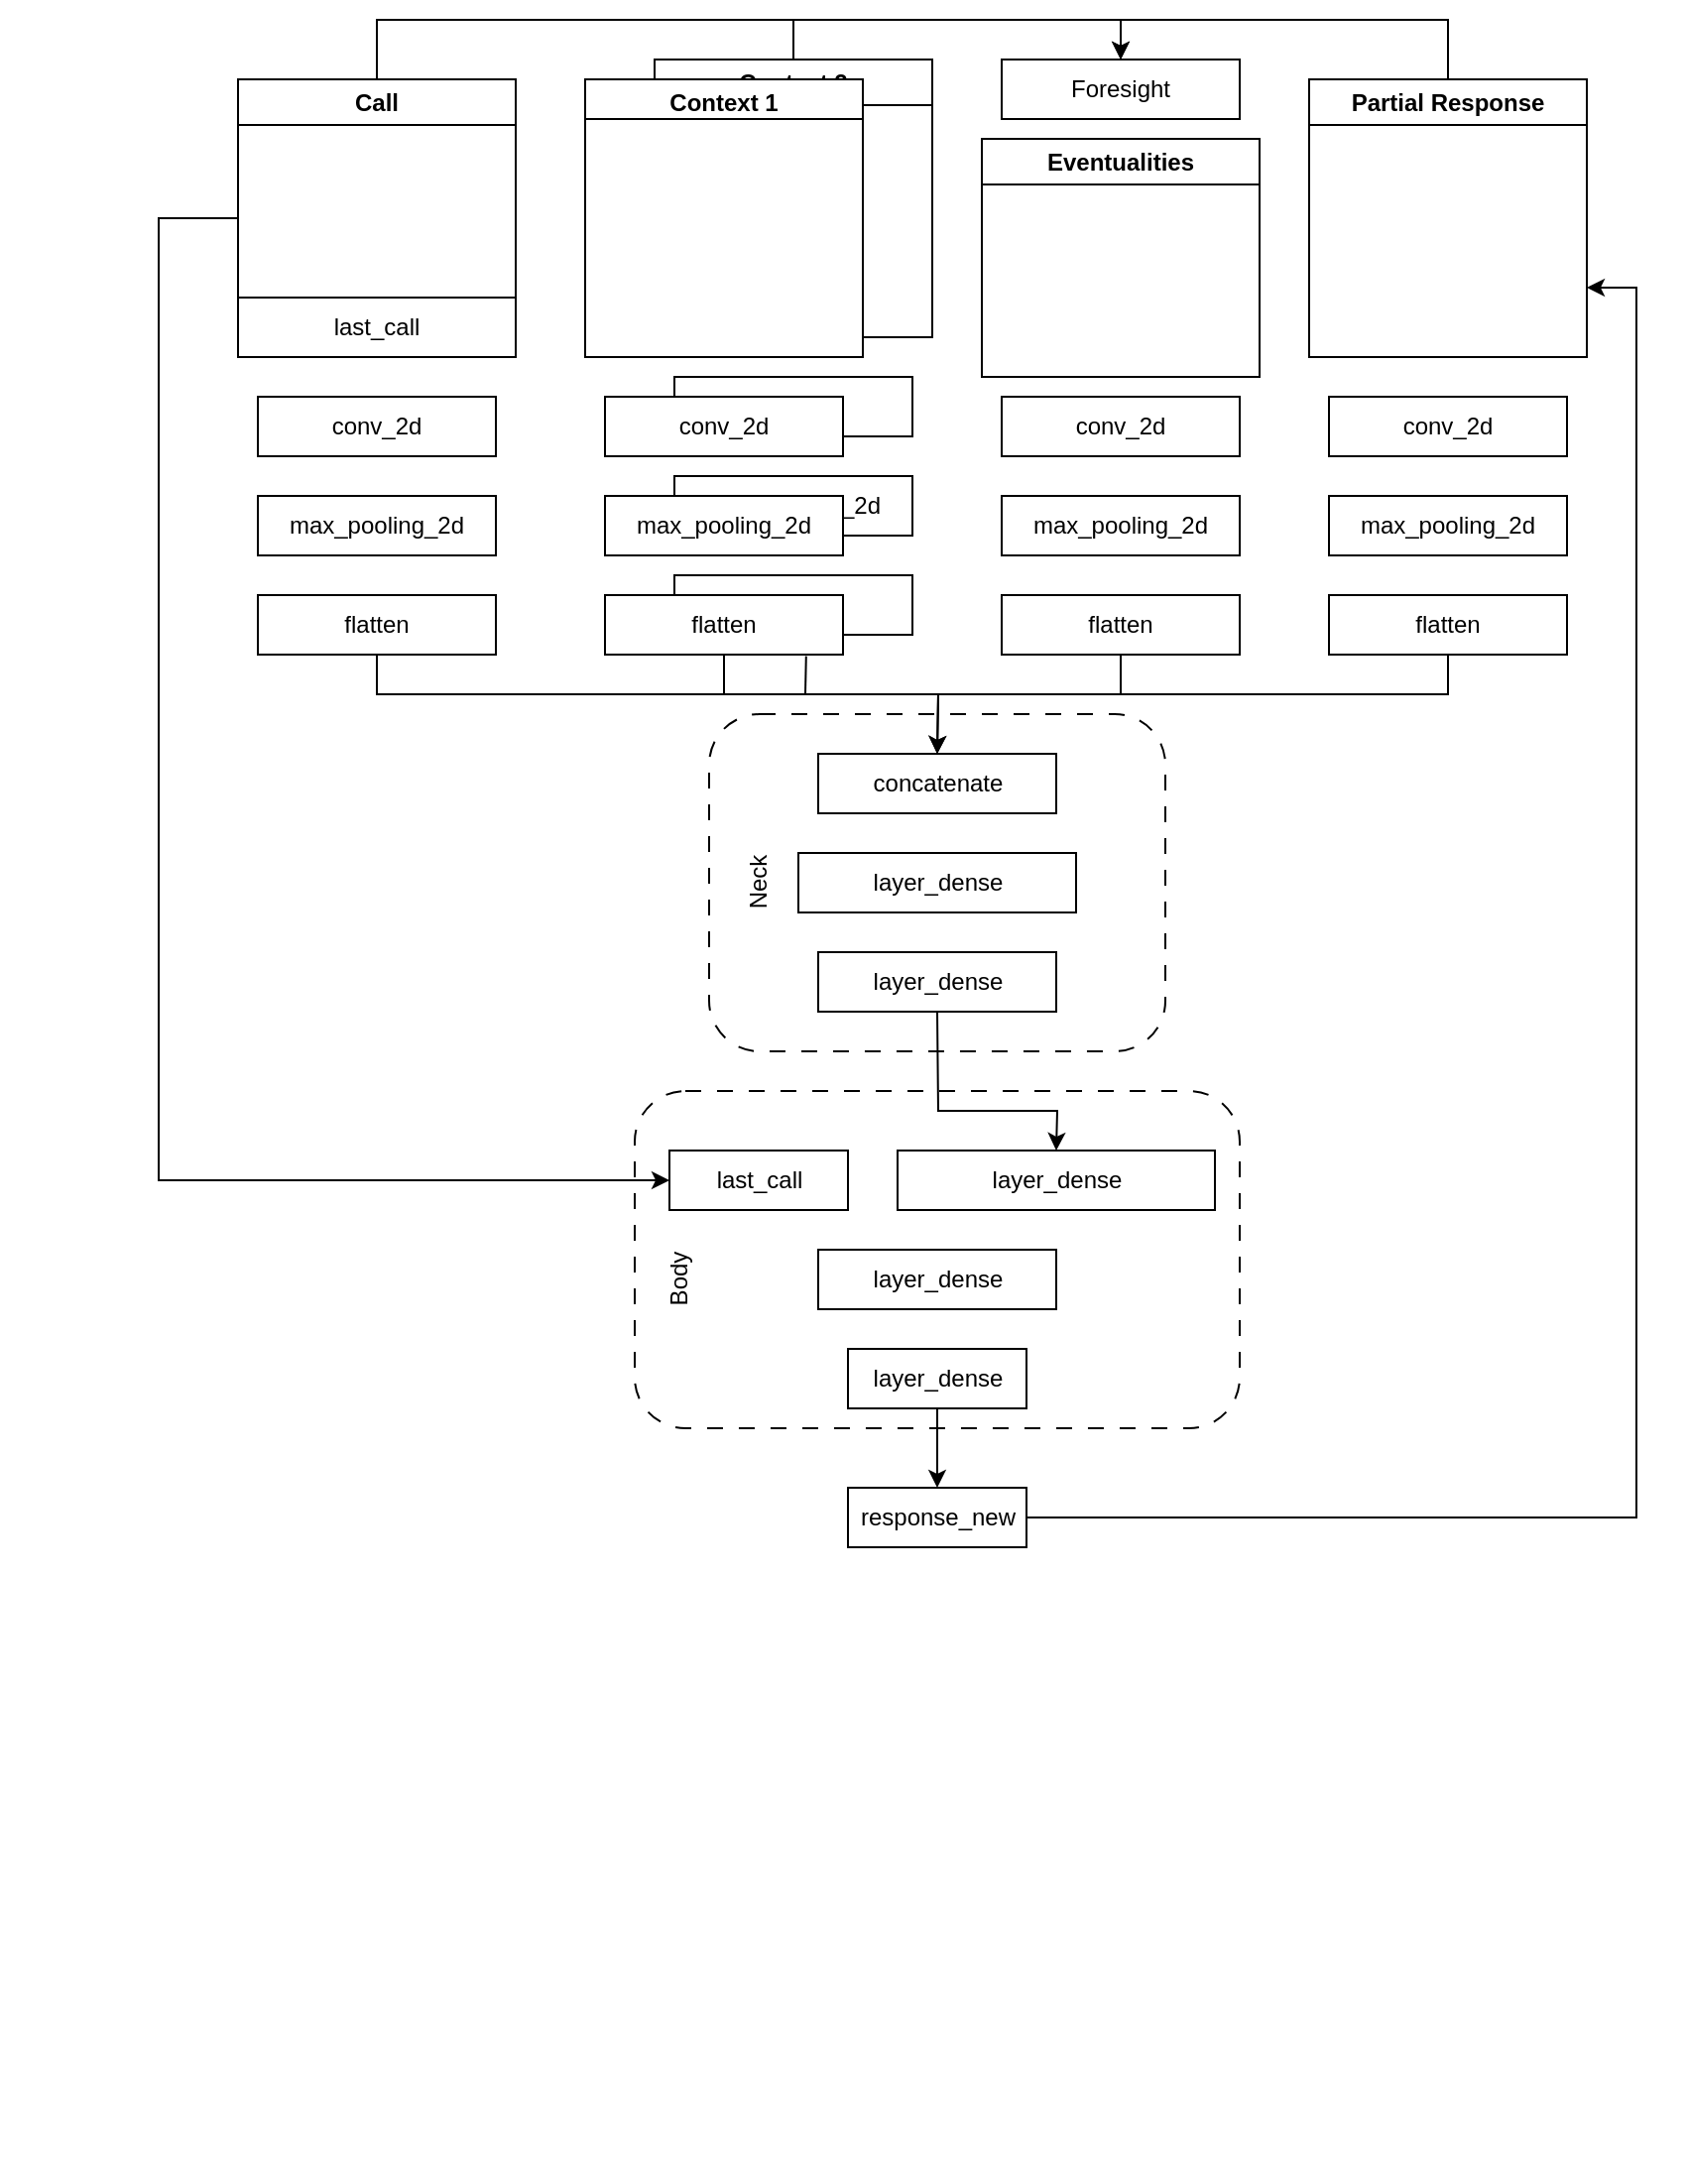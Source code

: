 <mxfile version="22.1.16" type="device">
  <diagram name="Page-1" id="03W_pAsv6lf8uqsK6ZqH">
    <mxGraphModel dx="1050" dy="557" grid="1" gridSize="10" guides="1" tooltips="1" connect="1" arrows="1" fold="1" page="1" pageScale="1" pageWidth="850" pageHeight="1100" math="0" shadow="0">
      <root>
        <mxCell id="0" />
        <mxCell id="1" parent="0" />
        <mxCell id="rZajL1bF2dqXuodXDo2b-122" value="" style="rounded=0;whiteSpace=wrap;html=1;strokeColor=none;movable=0;resizable=0;rotatable=0;deletable=0;editable=0;locked=1;connectable=0;" parent="1" vertex="1">
          <mxGeometry x="10" width="850" height="1100" as="geometry" />
        </mxCell>
        <mxCell id="rZajL1bF2dqXuodXDo2b-44" value="" style="rounded=1;whiteSpace=wrap;html=1;fillColor=none;dashed=1;dashPattern=8 8;" parent="1" vertex="1">
          <mxGeometry x="367.5" y="360" width="230" height="170" as="geometry" />
        </mxCell>
        <mxCell id="rZajL1bF2dqXuodXDo2b-43" value="" style="rounded=1;whiteSpace=wrap;html=1;fillColor=none;dashed=1;dashPattern=8 8;" parent="1" vertex="1">
          <mxGeometry x="330" y="550" width="305" height="170" as="geometry" />
        </mxCell>
        <mxCell id="rZajL1bF2dqXuodXDo2b-32" value="layer_dense" style="rounded=0;whiteSpace=wrap;html=1;" parent="1" vertex="1">
          <mxGeometry x="462.5" y="580" width="160" height="30" as="geometry" />
        </mxCell>
        <mxCell id="rZajL1bF2dqXuodXDo2b-33" value="layer_dense" style="rounded=0;whiteSpace=wrap;html=1;" parent="1" vertex="1">
          <mxGeometry x="422.5" y="630" width="120" height="30" as="geometry" />
        </mxCell>
        <mxCell id="rZajL1bF2dqXuodXDo2b-34" value="last_call" style="rounded=0;whiteSpace=wrap;html=1;" parent="1" vertex="1">
          <mxGeometry x="347.5" y="580" width="90" height="30" as="geometry" />
        </mxCell>
        <mxCell id="rZajL1bF2dqXuodXDo2b-37" value="Body" style="text;html=1;strokeColor=none;fillColor=none;align=center;verticalAlign=middle;whiteSpace=wrap;rounded=0;rotation=-90;" parent="1" vertex="1">
          <mxGeometry x="322.5" y="630" width="60" height="30" as="geometry" />
        </mxCell>
        <mxCell id="rZajL1bF2dqXuodXDo2b-39" style="edgeStyle=orthogonalEdgeStyle;rounded=0;orthogonalLoop=1;jettySize=auto;html=1;exitX=0.5;exitY=1;exitDx=0;exitDy=0;" parent="1" edge="1">
          <mxGeometry relative="1" as="geometry">
            <mxPoint x="400" y="840" as="sourcePoint" />
            <mxPoint x="400" y="840" as="targetPoint" />
          </mxGeometry>
        </mxCell>
        <mxCell id="rZajL1bF2dqXuodXDo2b-24" value="concatenate" style="rounded=0;whiteSpace=wrap;html=1;" parent="1" vertex="1">
          <mxGeometry x="422.5" y="380" width="120" height="30" as="geometry" />
        </mxCell>
        <mxCell id="rZajL1bF2dqXuodXDo2b-29" value="Neck" style="text;html=1;strokeColor=none;fillColor=none;align=center;verticalAlign=middle;whiteSpace=wrap;rounded=0;rotation=-90;" parent="1" vertex="1">
          <mxGeometry x="362.5" y="430" width="60" height="30" as="geometry" />
        </mxCell>
        <mxCell id="rZajL1bF2dqXuodXDo2b-45" value="layer_dense" style="rounded=0;whiteSpace=wrap;html=1;" parent="1" vertex="1">
          <mxGeometry x="437.5" y="680" width="90" height="30" as="geometry" />
        </mxCell>
        <mxCell id="rZajL1bF2dqXuodXDo2b-47" value="response_new" style="rounded=0;whiteSpace=wrap;html=1;" parent="1" vertex="1">
          <mxGeometry x="437.5" y="750" width="90" height="30" as="geometry" />
        </mxCell>
        <mxCell id="rZajL1bF2dqXuodXDo2b-73" value="" style="group" parent="1" vertex="1" connectable="0">
          <mxGeometry x="130" y="40" width="140" height="290" as="geometry" />
        </mxCell>
        <mxCell id="rZajL1bF2dqXuodXDo2b-18" value="conv_2d" style="rounded=0;whiteSpace=wrap;html=1;" parent="rZajL1bF2dqXuodXDo2b-73" vertex="1">
          <mxGeometry x="10" y="160" width="120" height="30" as="geometry" />
        </mxCell>
        <mxCell id="rZajL1bF2dqXuodXDo2b-19" value="max_pooling_2d" style="rounded=0;whiteSpace=wrap;html=1;" parent="rZajL1bF2dqXuodXDo2b-73" vertex="1">
          <mxGeometry x="10" y="210" width="120" height="30" as="geometry" />
        </mxCell>
        <mxCell id="rZajL1bF2dqXuodXDo2b-20" value="flatten" style="rounded=0;whiteSpace=wrap;html=1;" parent="rZajL1bF2dqXuodXDo2b-73" vertex="1">
          <mxGeometry x="10" y="260" width="120" height="30" as="geometry" />
        </mxCell>
        <mxCell id="rZajL1bF2dqXuodXDo2b-21" value="Call" style="swimlane;whiteSpace=wrap;html=1;fillStyle=solid;" parent="rZajL1bF2dqXuodXDo2b-73" vertex="1">
          <mxGeometry width="140" height="140" as="geometry" />
        </mxCell>
        <mxCell id="rZajL1bF2dqXuodXDo2b-92" value="last_call" style="rounded=0;whiteSpace=wrap;html=1;" parent="rZajL1bF2dqXuodXDo2b-21" vertex="1">
          <mxGeometry y="110" width="140" height="30" as="geometry" />
        </mxCell>
        <mxCell id="rZajL1bF2dqXuodXDo2b-74" value="" style="group" parent="1" vertex="1" connectable="0">
          <mxGeometry x="670" y="40" width="140" height="290" as="geometry" />
        </mxCell>
        <mxCell id="rZajL1bF2dqXuodXDo2b-75" value="conv_2d" style="rounded=0;whiteSpace=wrap;html=1;" parent="rZajL1bF2dqXuodXDo2b-74" vertex="1">
          <mxGeometry x="10" y="160" width="120" height="30" as="geometry" />
        </mxCell>
        <mxCell id="rZajL1bF2dqXuodXDo2b-76" value="max_pooling_2d" style="rounded=0;whiteSpace=wrap;html=1;" parent="rZajL1bF2dqXuodXDo2b-74" vertex="1">
          <mxGeometry x="10" y="210" width="120" height="30" as="geometry" />
        </mxCell>
        <mxCell id="rZajL1bF2dqXuodXDo2b-77" value="flatten" style="rounded=0;whiteSpace=wrap;html=1;" parent="rZajL1bF2dqXuodXDo2b-74" vertex="1">
          <mxGeometry x="10" y="260" width="120" height="30" as="geometry" />
        </mxCell>
        <mxCell id="rZajL1bF2dqXuodXDo2b-78" value="Partial Response" style="swimlane;whiteSpace=wrap;html=1;fillStyle=solid;" parent="rZajL1bF2dqXuodXDo2b-74" vertex="1">
          <mxGeometry width="140" height="140" as="geometry" />
        </mxCell>
        <mxCell id="rZajL1bF2dqXuodXDo2b-94" value="" style="endArrow=classic;html=1;rounded=0;exitX=1;exitY=0.5;exitDx=0;exitDy=0;entryX=1;entryY=0.75;entryDx=0;entryDy=0;" parent="1" source="rZajL1bF2dqXuodXDo2b-47" target="rZajL1bF2dqXuodXDo2b-78" edge="1">
          <mxGeometry width="50" height="50" relative="1" as="geometry">
            <mxPoint x="570" y="765" as="sourcePoint" />
            <mxPoint x="935" y="145" as="targetPoint" />
            <Array as="points">
              <mxPoint x="835" y="765" />
              <mxPoint x="835" y="145" />
            </Array>
          </mxGeometry>
        </mxCell>
        <mxCell id="rZajL1bF2dqXuodXDo2b-93" value="" style="endArrow=classic;html=1;rounded=0;exitX=0;exitY=0.5;exitDx=0;exitDy=0;entryX=0;entryY=0.5;entryDx=0;entryDy=0;" parent="1" target="rZajL1bF2dqXuodXDo2b-34" edge="1">
          <mxGeometry width="50" height="50" relative="1" as="geometry">
            <mxPoint x="130" y="110" as="sourcePoint" />
            <mxPoint x="265" y="540" as="targetPoint" />
            <Array as="points">
              <mxPoint x="90" y="110" />
              <mxPoint x="90" y="595" />
            </Array>
          </mxGeometry>
        </mxCell>
        <mxCell id="rZajL1bF2dqXuodXDo2b-97" value="" style="group" parent="1" vertex="1" connectable="0">
          <mxGeometry x="340" y="30" width="140" height="300" as="geometry" />
        </mxCell>
        <mxCell id="rZajL1bF2dqXuodXDo2b-98" value="conv_2d" style="rounded=0;whiteSpace=wrap;html=1;" parent="rZajL1bF2dqXuodXDo2b-97" vertex="1">
          <mxGeometry x="10" y="160" width="120" height="30" as="geometry" />
        </mxCell>
        <mxCell id="rZajL1bF2dqXuodXDo2b-99" value="max_pooling_2d" style="rounded=0;whiteSpace=wrap;html=1;" parent="rZajL1bF2dqXuodXDo2b-97" vertex="1">
          <mxGeometry x="10" y="210" width="120" height="30" as="geometry" />
        </mxCell>
        <mxCell id="rZajL1bF2dqXuodXDo2b-100" value="flatten" style="rounded=0;whiteSpace=wrap;html=1;" parent="rZajL1bF2dqXuodXDo2b-97" vertex="1">
          <mxGeometry x="10" y="260" width="120" height="30" as="geometry" />
        </mxCell>
        <mxCell id="rZajL1bF2dqXuodXDo2b-101" value="Context 2" style="swimlane;whiteSpace=wrap;html=1;fillStyle=solid;" parent="rZajL1bF2dqXuodXDo2b-97" vertex="1">
          <mxGeometry width="140" height="140" as="geometry" />
        </mxCell>
        <mxCell id="rZajL1bF2dqXuodXDo2b-107" value="" style="group" parent="rZajL1bF2dqXuodXDo2b-101" vertex="1" connectable="0">
          <mxGeometry x="-35" y="10" width="140" height="290" as="geometry" />
        </mxCell>
        <mxCell id="rZajL1bF2dqXuodXDo2b-108" value="conv_2d" style="rounded=0;whiteSpace=wrap;html=1;" parent="rZajL1bF2dqXuodXDo2b-107" vertex="1">
          <mxGeometry x="10" y="160" width="120" height="30" as="geometry" />
        </mxCell>
        <mxCell id="rZajL1bF2dqXuodXDo2b-109" value="max_pooling_2d" style="rounded=0;whiteSpace=wrap;html=1;" parent="rZajL1bF2dqXuodXDo2b-107" vertex="1">
          <mxGeometry x="10" y="210" width="120" height="30" as="geometry" />
        </mxCell>
        <mxCell id="rZajL1bF2dqXuodXDo2b-110" value="flatten" style="rounded=0;whiteSpace=wrap;html=1;" parent="rZajL1bF2dqXuodXDo2b-107" vertex="1">
          <mxGeometry x="10" y="260" width="120" height="30" as="geometry" />
        </mxCell>
        <mxCell id="rZajL1bF2dqXuodXDo2b-111" value="Context 1" style="swimlane;whiteSpace=wrap;html=1;fillStyle=solid;" parent="rZajL1bF2dqXuodXDo2b-107" vertex="1">
          <mxGeometry width="140" height="140" as="geometry" />
        </mxCell>
        <mxCell id="rZajL1bF2dqXuodXDo2b-113" value="" style="rounded=0;whiteSpace=wrap;html=1;" parent="rZajL1bF2dqXuodXDo2b-111" vertex="1">
          <mxGeometry y="20" width="140" height="120" as="geometry" />
        </mxCell>
        <mxCell id="rZajL1bF2dqXuodXDo2b-114" value="" style="endArrow=classic;html=1;rounded=0;exitX=0.5;exitY=1;exitDx=0;exitDy=0;entryX=0.5;entryY=0;entryDx=0;entryDy=0;" parent="1" source="rZajL1bF2dqXuodXDo2b-20" target="rZajL1bF2dqXuodXDo2b-24" edge="1">
          <mxGeometry width="50" height="50" relative="1" as="geometry">
            <mxPoint x="260" y="400" as="sourcePoint" />
            <mxPoint x="230" y="400" as="targetPoint" />
            <Array as="points">
              <mxPoint x="200" y="350" />
              <mxPoint x="483" y="350" />
            </Array>
          </mxGeometry>
        </mxCell>
        <mxCell id="rZajL1bF2dqXuodXDo2b-115" value="" style="endArrow=classic;html=1;rounded=0;exitX=0.5;exitY=1;exitDx=0;exitDy=0;entryX=0.5;entryY=0;entryDx=0;entryDy=0;" parent="1" source="rZajL1bF2dqXuodXDo2b-77" edge="1" target="rZajL1bF2dqXuodXDo2b-24">
          <mxGeometry width="50" height="50" relative="1" as="geometry">
            <mxPoint x="310" y="560" as="sourcePoint" />
            <mxPoint x="400" y="380" as="targetPoint" />
            <Array as="points">
              <mxPoint x="740" y="350" />
              <mxPoint x="483" y="350" />
            </Array>
          </mxGeometry>
        </mxCell>
        <mxCell id="rZajL1bF2dqXuodXDo2b-117" value="" style="endArrow=none;html=1;rounded=0;entryX=0.5;entryY=1;entryDx=0;entryDy=0;" parent="1" target="rZajL1bF2dqXuodXDo2b-110" edge="1">
          <mxGeometry width="50" height="50" relative="1" as="geometry">
            <mxPoint x="375" y="350" as="sourcePoint" />
            <mxPoint x="430" y="320" as="targetPoint" />
          </mxGeometry>
        </mxCell>
        <mxCell id="rZajL1bF2dqXuodXDo2b-118" value="" style="endArrow=none;html=1;rounded=0;entryX=0.845;entryY=1.027;entryDx=0;entryDy=0;entryPerimeter=0;" parent="1" target="rZajL1bF2dqXuodXDo2b-110" edge="1">
          <mxGeometry width="50" height="50" relative="1" as="geometry">
            <mxPoint x="416" y="350" as="sourcePoint" />
            <mxPoint x="270" y="410" as="targetPoint" />
          </mxGeometry>
        </mxCell>
        <mxCell id="rZajL1bF2dqXuodXDo2b-119" value="" style="endArrow=classic;html=1;rounded=0;exitX=0.5;exitY=1;exitDx=0;exitDy=0;entryX=0.5;entryY=0;entryDx=0;entryDy=0;" parent="1" source="IXutRxGmGKz-HMedxfZf-2" target="rZajL1bF2dqXuodXDo2b-32" edge="1">
          <mxGeometry width="50" height="50" relative="1" as="geometry">
            <mxPoint x="400" y="560" as="sourcePoint" />
            <mxPoint x="290" y="590" as="targetPoint" />
            <Array as="points">
              <mxPoint x="483" y="560" />
              <mxPoint x="543" y="560" />
            </Array>
          </mxGeometry>
        </mxCell>
        <mxCell id="rZajL1bF2dqXuodXDo2b-120" value="" style="endArrow=classic;html=1;rounded=0;exitX=0.5;exitY=1;exitDx=0;exitDy=0;" parent="1" source="rZajL1bF2dqXuodXDo2b-45" target="rZajL1bF2dqXuodXDo2b-47" edge="1">
          <mxGeometry width="50" height="50" relative="1" as="geometry">
            <mxPoint x="270" y="620" as="sourcePoint" />
            <mxPoint x="320" y="570" as="targetPoint" />
          </mxGeometry>
        </mxCell>
        <mxCell id="IXutRxGmGKz-HMedxfZf-2" value="layer_dense" style="rounded=0;whiteSpace=wrap;html=1;" parent="1" vertex="1">
          <mxGeometry x="422.5" y="480" width="120" height="30" as="geometry" />
        </mxCell>
        <mxCell id="IXutRxGmGKz-HMedxfZf-4" value="layer_dense" style="rounded=0;whiteSpace=wrap;html=1;" parent="1" vertex="1">
          <mxGeometry x="412.5" y="430" width="140" height="30" as="geometry" />
        </mxCell>
        <mxCell id="s0xVmh_Nu1PWjaQ8p2_O-1" value="conv_2d" style="rounded=0;whiteSpace=wrap;html=1;" vertex="1" parent="1">
          <mxGeometry x="515" y="200" width="120" height="30" as="geometry" />
        </mxCell>
        <mxCell id="s0xVmh_Nu1PWjaQ8p2_O-2" value="max_pooling_2d" style="rounded=0;whiteSpace=wrap;html=1;" vertex="1" parent="1">
          <mxGeometry x="515" y="250" width="120" height="30" as="geometry" />
        </mxCell>
        <mxCell id="s0xVmh_Nu1PWjaQ8p2_O-3" value="flatten" style="rounded=0;whiteSpace=wrap;html=1;" vertex="1" parent="1">
          <mxGeometry x="515" y="300" width="120" height="30" as="geometry" />
        </mxCell>
        <mxCell id="s0xVmh_Nu1PWjaQ8p2_O-4" value="Foresight" style="rounded=0;whiteSpace=wrap;html=1;" vertex="1" parent="1">
          <mxGeometry x="515" y="30" width="120" height="30" as="geometry" />
        </mxCell>
        <mxCell id="s0xVmh_Nu1PWjaQ8p2_O-5" value="Eventualities" style="swimlane;whiteSpace=wrap;html=1;fillStyle=solid;" vertex="1" parent="1">
          <mxGeometry x="505" y="70" width="140" height="120" as="geometry" />
        </mxCell>
        <mxCell id="s0xVmh_Nu1PWjaQ8p2_O-6" value="" style="endArrow=classic;html=1;rounded=0;exitX=0.5;exitY=0;exitDx=0;exitDy=0;entryX=0.5;entryY=0;entryDx=0;entryDy=0;" edge="1" parent="1" source="rZajL1bF2dqXuodXDo2b-21" target="s0xVmh_Nu1PWjaQ8p2_O-4">
          <mxGeometry width="50" height="50" relative="1" as="geometry">
            <mxPoint x="510" y="420" as="sourcePoint" />
            <mxPoint x="560" y="370" as="targetPoint" />
            <Array as="points">
              <mxPoint x="200" y="10" />
              <mxPoint x="575" y="10" />
            </Array>
          </mxGeometry>
        </mxCell>
        <mxCell id="s0xVmh_Nu1PWjaQ8p2_O-8" value="" style="endArrow=none;html=1;rounded=0;exitX=0.5;exitY=0;exitDx=0;exitDy=0;" edge="1" parent="1" source="rZajL1bF2dqXuodXDo2b-101">
          <mxGeometry width="50" height="50" relative="1" as="geometry">
            <mxPoint x="560" y="150" as="sourcePoint" />
            <mxPoint x="410" y="10" as="targetPoint" />
          </mxGeometry>
        </mxCell>
        <mxCell id="s0xVmh_Nu1PWjaQ8p2_O-9" value="" style="endArrow=classic;html=1;rounded=0;exitX=0.5;exitY=0;exitDx=0;exitDy=0;entryX=0.5;entryY=0;entryDx=0;entryDy=0;" edge="1" parent="1" source="rZajL1bF2dqXuodXDo2b-78" target="s0xVmh_Nu1PWjaQ8p2_O-4">
          <mxGeometry width="50" height="50" relative="1" as="geometry">
            <mxPoint x="560" y="150" as="sourcePoint" />
            <mxPoint x="610" y="100" as="targetPoint" />
            <Array as="points">
              <mxPoint x="740" y="10" />
              <mxPoint x="575" y="10" />
            </Array>
          </mxGeometry>
        </mxCell>
        <mxCell id="s0xVmh_Nu1PWjaQ8p2_O-10" value="" style="endArrow=none;html=1;rounded=0;entryX=0.5;entryY=1;entryDx=0;entryDy=0;" edge="1" parent="1" target="s0xVmh_Nu1PWjaQ8p2_O-3">
          <mxGeometry width="50" height="50" relative="1" as="geometry">
            <mxPoint x="575" y="350" as="sourcePoint" />
            <mxPoint x="460" y="310" as="targetPoint" />
          </mxGeometry>
        </mxCell>
      </root>
    </mxGraphModel>
  </diagram>
</mxfile>
